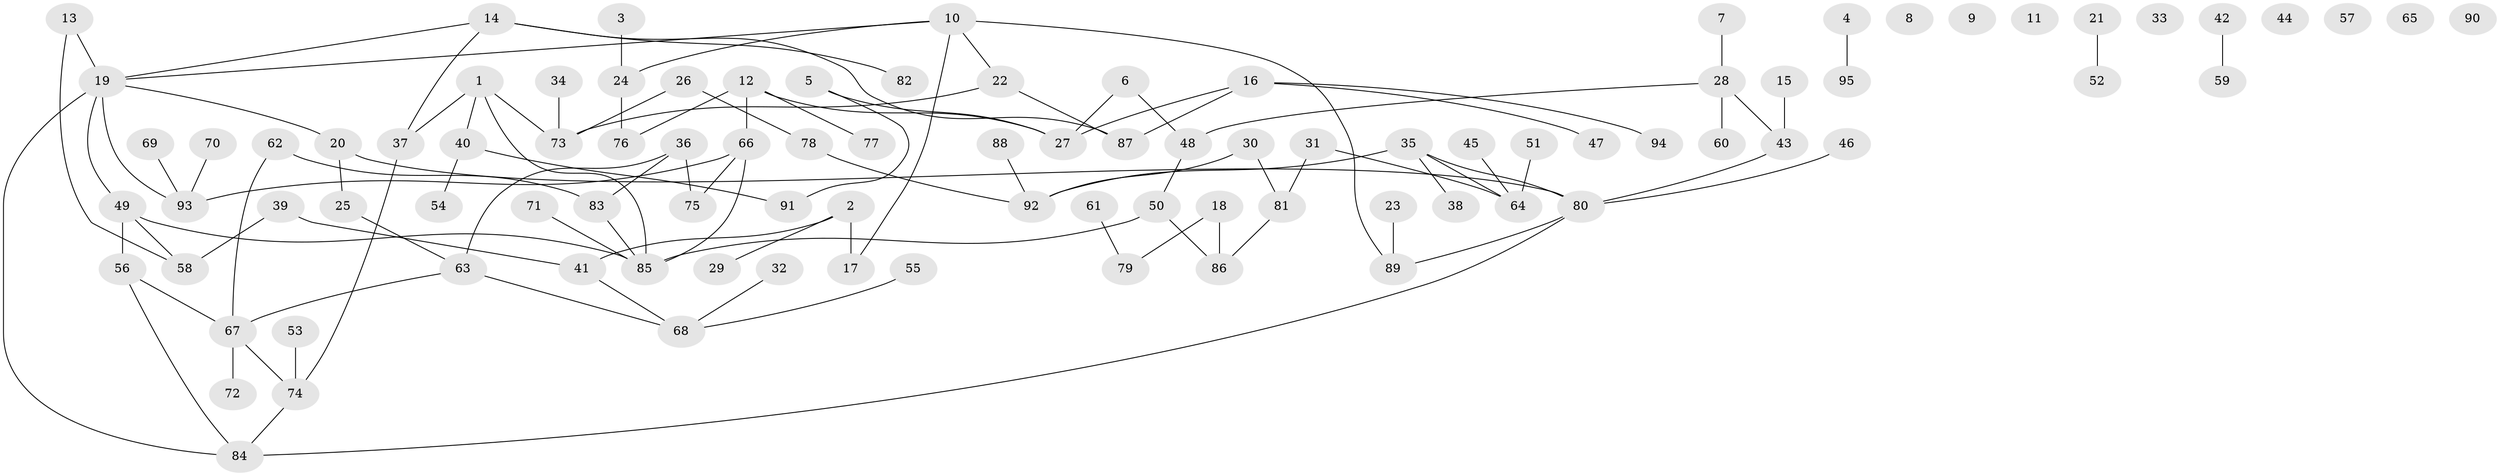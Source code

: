 // coarse degree distribution, {5: 0.09230769230769231, 4: 0.15384615384615385, 2: 0.13846153846153847, 0: 0.16923076923076924, 3: 0.18461538461538463, 1: 0.23076923076923078, 7: 0.015384615384615385, 8: 0.015384615384615385}
// Generated by graph-tools (version 1.1) at 2025/23/03/03/25 07:23:27]
// undirected, 95 vertices, 107 edges
graph export_dot {
graph [start="1"]
  node [color=gray90,style=filled];
  1;
  2;
  3;
  4;
  5;
  6;
  7;
  8;
  9;
  10;
  11;
  12;
  13;
  14;
  15;
  16;
  17;
  18;
  19;
  20;
  21;
  22;
  23;
  24;
  25;
  26;
  27;
  28;
  29;
  30;
  31;
  32;
  33;
  34;
  35;
  36;
  37;
  38;
  39;
  40;
  41;
  42;
  43;
  44;
  45;
  46;
  47;
  48;
  49;
  50;
  51;
  52;
  53;
  54;
  55;
  56;
  57;
  58;
  59;
  60;
  61;
  62;
  63;
  64;
  65;
  66;
  67;
  68;
  69;
  70;
  71;
  72;
  73;
  74;
  75;
  76;
  77;
  78;
  79;
  80;
  81;
  82;
  83;
  84;
  85;
  86;
  87;
  88;
  89;
  90;
  91;
  92;
  93;
  94;
  95;
  1 -- 37;
  1 -- 40;
  1 -- 73;
  1 -- 85;
  2 -- 17;
  2 -- 29;
  2 -- 41;
  3 -- 24;
  4 -- 95;
  5 -- 27;
  5 -- 91;
  6 -- 27;
  6 -- 48;
  7 -- 28;
  10 -- 17;
  10 -- 19;
  10 -- 22;
  10 -- 24;
  10 -- 89;
  12 -- 27;
  12 -- 66;
  12 -- 76;
  12 -- 77;
  13 -- 19;
  13 -- 58;
  14 -- 19;
  14 -- 37;
  14 -- 82;
  14 -- 87;
  15 -- 43;
  16 -- 27;
  16 -- 47;
  16 -- 87;
  16 -- 94;
  18 -- 79;
  18 -- 86;
  19 -- 20;
  19 -- 49;
  19 -- 84;
  19 -- 93;
  20 -- 25;
  20 -- 80;
  21 -- 52;
  22 -- 73;
  22 -- 87;
  23 -- 89;
  24 -- 76;
  25 -- 63;
  26 -- 73;
  26 -- 78;
  28 -- 43;
  28 -- 48;
  28 -- 60;
  30 -- 81;
  30 -- 92;
  31 -- 64;
  31 -- 81;
  32 -- 68;
  34 -- 73;
  35 -- 38;
  35 -- 64;
  35 -- 80;
  35 -- 92;
  36 -- 63;
  36 -- 75;
  36 -- 83;
  37 -- 74;
  39 -- 41;
  39 -- 58;
  40 -- 54;
  40 -- 91;
  41 -- 68;
  42 -- 59;
  43 -- 80;
  45 -- 64;
  46 -- 80;
  48 -- 50;
  49 -- 56;
  49 -- 58;
  49 -- 85;
  50 -- 85;
  50 -- 86;
  51 -- 64;
  53 -- 74;
  55 -- 68;
  56 -- 67;
  56 -- 84;
  61 -- 79;
  62 -- 67;
  62 -- 83;
  63 -- 67;
  63 -- 68;
  66 -- 75;
  66 -- 85;
  66 -- 93;
  67 -- 72;
  67 -- 74;
  69 -- 93;
  70 -- 93;
  71 -- 85;
  74 -- 84;
  78 -- 92;
  80 -- 84;
  80 -- 89;
  81 -- 86;
  83 -- 85;
  88 -- 92;
}
